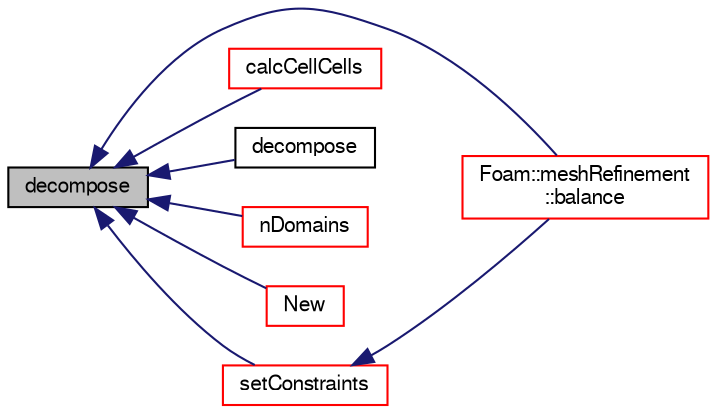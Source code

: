 digraph "decompose"
{
  bgcolor="transparent";
  edge [fontname="FreeSans",fontsize="10",labelfontname="FreeSans",labelfontsize="10"];
  node [fontname="FreeSans",fontsize="10",shape=record];
  rankdir="LR";
  Node328 [label="decompose",height=0.2,width=0.4,color="black", fillcolor="grey75", style="filled", fontcolor="black"];
  Node328 -> Node329 [dir="back",color="midnightblue",fontsize="10",style="solid",fontname="FreeSans"];
  Node329 [label="Foam::meshRefinement\l::balance",height=0.2,width=0.4,color="red",URL="$a24662.html#a64feb4b7a4116efb2111d5adf88b50a3",tooltip="Redecompose according to cell count. "];
  Node328 -> Node336 [dir="back",color="midnightblue",fontsize="10",style="solid",fontname="FreeSans"];
  Node336 [label="calcCellCells",height=0.2,width=0.4,color="red",URL="$a28594.html#a86727d8c968e3ae5d8f394879e2b3c8a",tooltip="Helper: determine (local or global) cellCells from mesh. "];
  Node328 -> Node342 [dir="back",color="midnightblue",fontsize="10",style="solid",fontname="FreeSans"];
  Node342 [label="decompose",height=0.2,width=0.4,color="black",URL="$a28594.html#a2376f7e493ee5b78a1e3ea1b25bc6247",tooltip="Like decompose but with uniform weights on the points. "];
  Node328 -> Node343 [dir="back",color="midnightblue",fontsize="10",style="solid",fontname="FreeSans"];
  Node343 [label="nDomains",height=0.2,width=0.4,color="red",URL="$a28594.html#a1b33774b594eb59235dd8774688ba2a9"];
  Node328 -> Node346 [dir="back",color="midnightblue",fontsize="10",style="solid",fontname="FreeSans"];
  Node346 [label="New",height=0.2,width=0.4,color="red",URL="$a28594.html#a47ca28831643e4a7962a948aeef1a8e5",tooltip="Return a reference to the selected decomposition method. "];
  Node328 -> Node348 [dir="back",color="midnightblue",fontsize="10",style="solid",fontname="FreeSans"];
  Node348 [label="setConstraints",height=0.2,width=0.4,color="red",URL="$a28594.html#a36608a91d1c00b41284eaf46b895387c",tooltip="Helper: extract constraints: "];
  Node348 -> Node329 [dir="back",color="midnightblue",fontsize="10",style="solid",fontname="FreeSans"];
}
